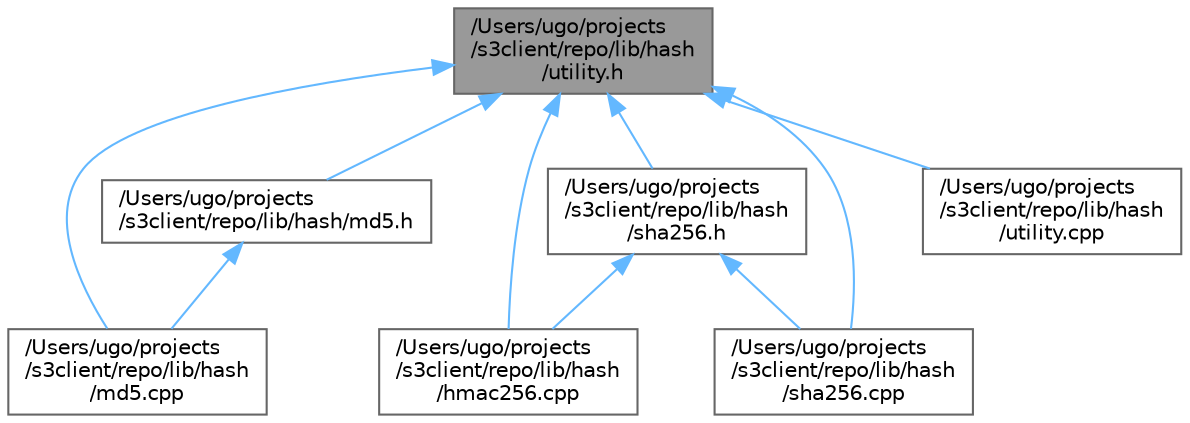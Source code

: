 digraph "/Users/ugo/projects/s3client/repo/lib/hash/utility.h"
{
 // INTERACTIVE_SVG=YES
 // LATEX_PDF_SIZE
  bgcolor="transparent";
  edge [fontname=Helvetica,fontsize=10,labelfontname=Helvetica,labelfontsize=10];
  node [fontname=Helvetica,fontsize=10,shape=box,height=0.2,width=0.4];
  Node1 [id="Node000001",label="/Users/ugo/projects\l/s3client/repo/lib/hash\l/utility.h",height=0.2,width=0.4,color="gray40", fillcolor="grey60", style="filled", fontcolor="black",tooltip="Declaration of utility functions for SHA256 hashing."];
  Node1 -> Node2 [id="edge1_Node000001_Node000002",dir="back",color="steelblue1",style="solid",tooltip=" "];
  Node2 [id="Node000002",label="/Users/ugo/projects\l/s3client/repo/lib/hash\l/hmac256.cpp",height=0.2,width=0.4,color="grey40", fillcolor="white", style="filled",URL="$hmac256_8cpp.html",tooltip="implementation of HMAC hashing algorithm."];
  Node1 -> Node3 [id="edge2_Node000001_Node000003",dir="back",color="steelblue1",style="solid",tooltip=" "];
  Node3 [id="Node000003",label="/Users/ugo/projects\l/s3client/repo/lib/hash\l/md5.cpp",height=0.2,width=0.4,color="grey40", fillcolor="white", style="filled",URL="$md5_8cpp.html",tooltip="Implementation of MD5 algorithm,."];
  Node1 -> Node4 [id="edge3_Node000001_Node000004",dir="back",color="steelblue1",style="solid",tooltip=" "];
  Node4 [id="Node000004",label="/Users/ugo/projects\l/s3client/repo/lib/hash/md5.h",height=0.2,width=0.4,color="grey40", fillcolor="white", style="filled",URL="$md5_8h.html",tooltip="declaration of MD5 hashing functions."];
  Node4 -> Node3 [id="edge4_Node000004_Node000003",dir="back",color="steelblue1",style="solid",tooltip=" "];
  Node1 -> Node5 [id="edge5_Node000001_Node000005",dir="back",color="steelblue1",style="solid",tooltip=" "];
  Node5 [id="Node000005",label="/Users/ugo/projects\l/s3client/repo/lib/hash\l/sha256.cpp",height=0.2,width=0.4,color="grey40", fillcolor="white", style="filled",URL="$sha256_8cpp.html",tooltip="Implementation of SHA256 algorithm."];
  Node1 -> Node6 [id="edge6_Node000001_Node000006",dir="back",color="steelblue1",style="solid",tooltip=" "];
  Node6 [id="Node000006",label="/Users/ugo/projects\l/s3client/repo/lib/hash\l/sha256.h",height=0.2,width=0.4,color="grey40", fillcolor="white", style="filled",URL="$sha256_8h.html",tooltip="declaration of SHA256 hash functions."];
  Node6 -> Node2 [id="edge7_Node000006_Node000002",dir="back",color="steelblue1",style="solid",tooltip=" "];
  Node6 -> Node5 [id="edge8_Node000006_Node000005",dir="back",color="steelblue1",style="solid",tooltip=" "];
  Node1 -> Node7 [id="edge9_Node000001_Node000007",dir="back",color="steelblue1",style="solid",tooltip=" "];
  Node7 [id="Node000007",label="/Users/ugo/projects\l/s3client/repo/lib/hash\l/utility.cpp",height=0.2,width=0.4,color="grey40", fillcolor="white", style="filled",URL="$lib_2hash_2utility_8cpp.html",tooltip="Implementation of SHA256 utility functions."];
}
